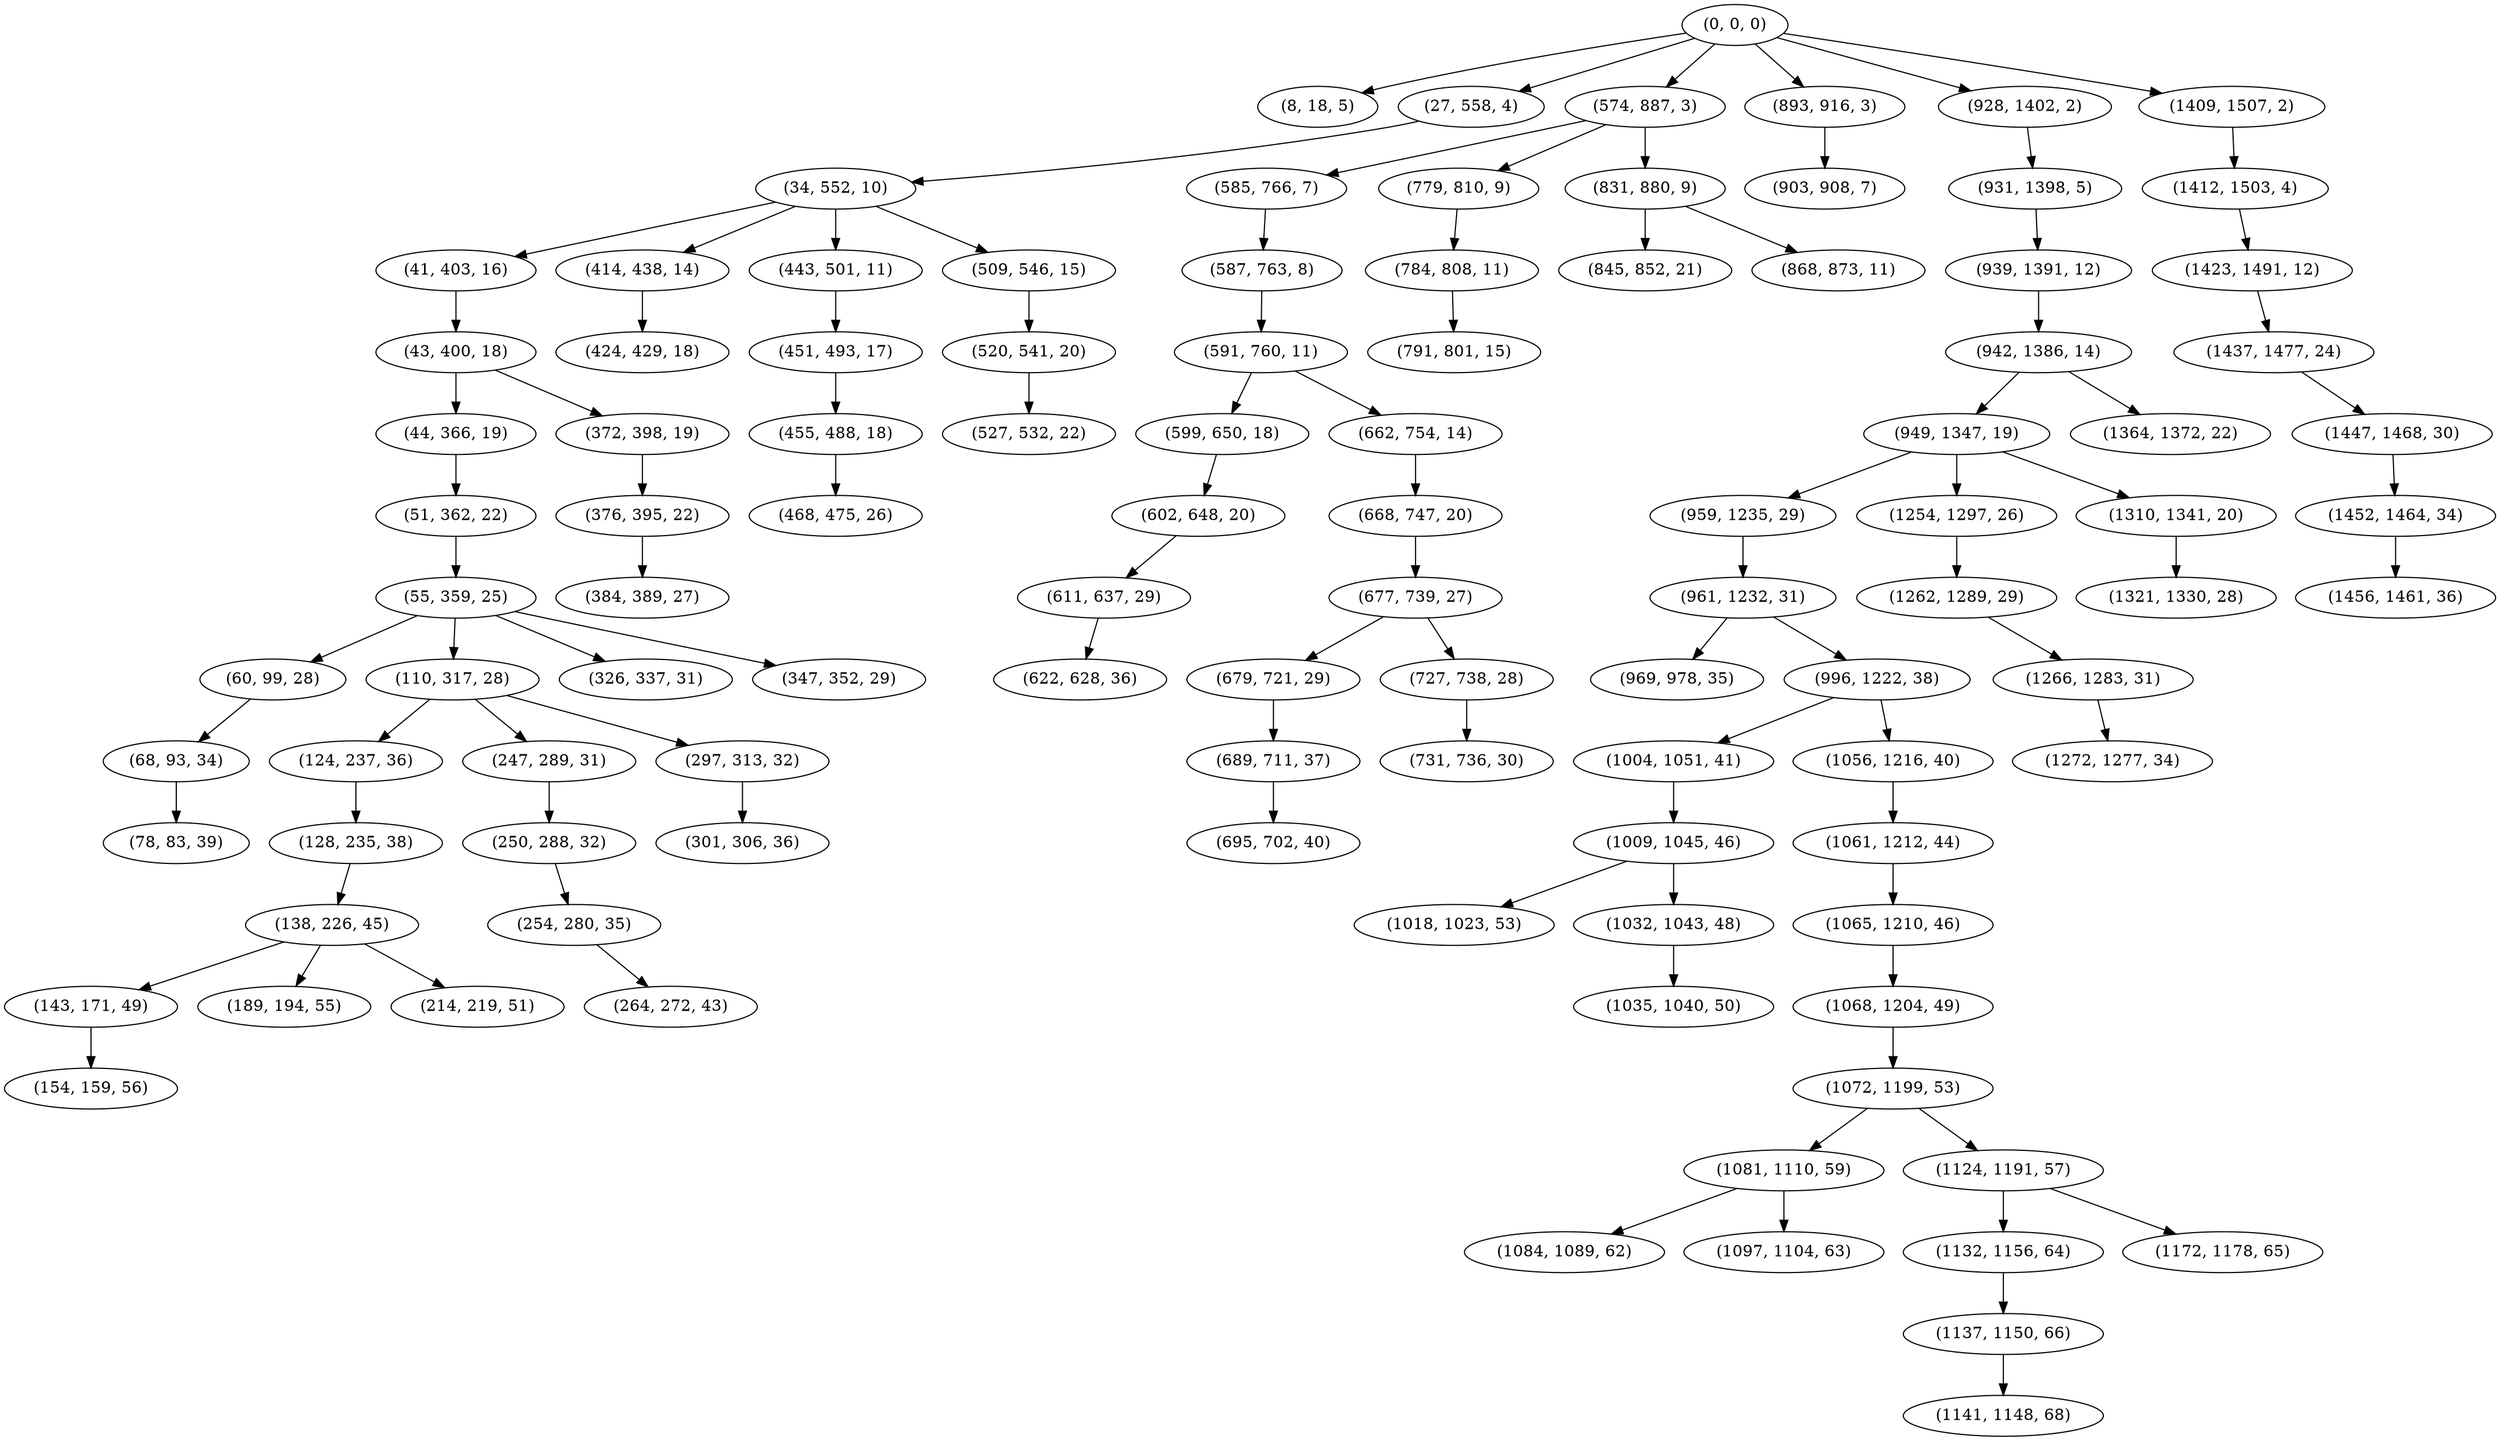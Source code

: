digraph tree {
    "(0, 0, 0)";
    "(8, 18, 5)";
    "(27, 558, 4)";
    "(34, 552, 10)";
    "(41, 403, 16)";
    "(43, 400, 18)";
    "(44, 366, 19)";
    "(51, 362, 22)";
    "(55, 359, 25)";
    "(60, 99, 28)";
    "(68, 93, 34)";
    "(78, 83, 39)";
    "(110, 317, 28)";
    "(124, 237, 36)";
    "(128, 235, 38)";
    "(138, 226, 45)";
    "(143, 171, 49)";
    "(154, 159, 56)";
    "(189, 194, 55)";
    "(214, 219, 51)";
    "(247, 289, 31)";
    "(250, 288, 32)";
    "(254, 280, 35)";
    "(264, 272, 43)";
    "(297, 313, 32)";
    "(301, 306, 36)";
    "(326, 337, 31)";
    "(347, 352, 29)";
    "(372, 398, 19)";
    "(376, 395, 22)";
    "(384, 389, 27)";
    "(414, 438, 14)";
    "(424, 429, 18)";
    "(443, 501, 11)";
    "(451, 493, 17)";
    "(455, 488, 18)";
    "(468, 475, 26)";
    "(509, 546, 15)";
    "(520, 541, 20)";
    "(527, 532, 22)";
    "(574, 887, 3)";
    "(585, 766, 7)";
    "(587, 763, 8)";
    "(591, 760, 11)";
    "(599, 650, 18)";
    "(602, 648, 20)";
    "(611, 637, 29)";
    "(622, 628, 36)";
    "(662, 754, 14)";
    "(668, 747, 20)";
    "(677, 739, 27)";
    "(679, 721, 29)";
    "(689, 711, 37)";
    "(695, 702, 40)";
    "(727, 738, 28)";
    "(731, 736, 30)";
    "(779, 810, 9)";
    "(784, 808, 11)";
    "(791, 801, 15)";
    "(831, 880, 9)";
    "(845, 852, 21)";
    "(868, 873, 11)";
    "(893, 916, 3)";
    "(903, 908, 7)";
    "(928, 1402, 2)";
    "(931, 1398, 5)";
    "(939, 1391, 12)";
    "(942, 1386, 14)";
    "(949, 1347, 19)";
    "(959, 1235, 29)";
    "(961, 1232, 31)";
    "(969, 978, 35)";
    "(996, 1222, 38)";
    "(1004, 1051, 41)";
    "(1009, 1045, 46)";
    "(1018, 1023, 53)";
    "(1032, 1043, 48)";
    "(1035, 1040, 50)";
    "(1056, 1216, 40)";
    "(1061, 1212, 44)";
    "(1065, 1210, 46)";
    "(1068, 1204, 49)";
    "(1072, 1199, 53)";
    "(1081, 1110, 59)";
    "(1084, 1089, 62)";
    "(1097, 1104, 63)";
    "(1124, 1191, 57)";
    "(1132, 1156, 64)";
    "(1137, 1150, 66)";
    "(1141, 1148, 68)";
    "(1172, 1178, 65)";
    "(1254, 1297, 26)";
    "(1262, 1289, 29)";
    "(1266, 1283, 31)";
    "(1272, 1277, 34)";
    "(1310, 1341, 20)";
    "(1321, 1330, 28)";
    "(1364, 1372, 22)";
    "(1409, 1507, 2)";
    "(1412, 1503, 4)";
    "(1423, 1491, 12)";
    "(1437, 1477, 24)";
    "(1447, 1468, 30)";
    "(1452, 1464, 34)";
    "(1456, 1461, 36)";
    "(0, 0, 0)" -> "(8, 18, 5)";
    "(0, 0, 0)" -> "(27, 558, 4)";
    "(0, 0, 0)" -> "(574, 887, 3)";
    "(0, 0, 0)" -> "(893, 916, 3)";
    "(0, 0, 0)" -> "(928, 1402, 2)";
    "(0, 0, 0)" -> "(1409, 1507, 2)";
    "(27, 558, 4)" -> "(34, 552, 10)";
    "(34, 552, 10)" -> "(41, 403, 16)";
    "(34, 552, 10)" -> "(414, 438, 14)";
    "(34, 552, 10)" -> "(443, 501, 11)";
    "(34, 552, 10)" -> "(509, 546, 15)";
    "(41, 403, 16)" -> "(43, 400, 18)";
    "(43, 400, 18)" -> "(44, 366, 19)";
    "(43, 400, 18)" -> "(372, 398, 19)";
    "(44, 366, 19)" -> "(51, 362, 22)";
    "(51, 362, 22)" -> "(55, 359, 25)";
    "(55, 359, 25)" -> "(60, 99, 28)";
    "(55, 359, 25)" -> "(110, 317, 28)";
    "(55, 359, 25)" -> "(326, 337, 31)";
    "(55, 359, 25)" -> "(347, 352, 29)";
    "(60, 99, 28)" -> "(68, 93, 34)";
    "(68, 93, 34)" -> "(78, 83, 39)";
    "(110, 317, 28)" -> "(124, 237, 36)";
    "(110, 317, 28)" -> "(247, 289, 31)";
    "(110, 317, 28)" -> "(297, 313, 32)";
    "(124, 237, 36)" -> "(128, 235, 38)";
    "(128, 235, 38)" -> "(138, 226, 45)";
    "(138, 226, 45)" -> "(143, 171, 49)";
    "(138, 226, 45)" -> "(189, 194, 55)";
    "(138, 226, 45)" -> "(214, 219, 51)";
    "(143, 171, 49)" -> "(154, 159, 56)";
    "(247, 289, 31)" -> "(250, 288, 32)";
    "(250, 288, 32)" -> "(254, 280, 35)";
    "(254, 280, 35)" -> "(264, 272, 43)";
    "(297, 313, 32)" -> "(301, 306, 36)";
    "(372, 398, 19)" -> "(376, 395, 22)";
    "(376, 395, 22)" -> "(384, 389, 27)";
    "(414, 438, 14)" -> "(424, 429, 18)";
    "(443, 501, 11)" -> "(451, 493, 17)";
    "(451, 493, 17)" -> "(455, 488, 18)";
    "(455, 488, 18)" -> "(468, 475, 26)";
    "(509, 546, 15)" -> "(520, 541, 20)";
    "(520, 541, 20)" -> "(527, 532, 22)";
    "(574, 887, 3)" -> "(585, 766, 7)";
    "(574, 887, 3)" -> "(779, 810, 9)";
    "(574, 887, 3)" -> "(831, 880, 9)";
    "(585, 766, 7)" -> "(587, 763, 8)";
    "(587, 763, 8)" -> "(591, 760, 11)";
    "(591, 760, 11)" -> "(599, 650, 18)";
    "(591, 760, 11)" -> "(662, 754, 14)";
    "(599, 650, 18)" -> "(602, 648, 20)";
    "(602, 648, 20)" -> "(611, 637, 29)";
    "(611, 637, 29)" -> "(622, 628, 36)";
    "(662, 754, 14)" -> "(668, 747, 20)";
    "(668, 747, 20)" -> "(677, 739, 27)";
    "(677, 739, 27)" -> "(679, 721, 29)";
    "(677, 739, 27)" -> "(727, 738, 28)";
    "(679, 721, 29)" -> "(689, 711, 37)";
    "(689, 711, 37)" -> "(695, 702, 40)";
    "(727, 738, 28)" -> "(731, 736, 30)";
    "(779, 810, 9)" -> "(784, 808, 11)";
    "(784, 808, 11)" -> "(791, 801, 15)";
    "(831, 880, 9)" -> "(845, 852, 21)";
    "(831, 880, 9)" -> "(868, 873, 11)";
    "(893, 916, 3)" -> "(903, 908, 7)";
    "(928, 1402, 2)" -> "(931, 1398, 5)";
    "(931, 1398, 5)" -> "(939, 1391, 12)";
    "(939, 1391, 12)" -> "(942, 1386, 14)";
    "(942, 1386, 14)" -> "(949, 1347, 19)";
    "(942, 1386, 14)" -> "(1364, 1372, 22)";
    "(949, 1347, 19)" -> "(959, 1235, 29)";
    "(949, 1347, 19)" -> "(1254, 1297, 26)";
    "(949, 1347, 19)" -> "(1310, 1341, 20)";
    "(959, 1235, 29)" -> "(961, 1232, 31)";
    "(961, 1232, 31)" -> "(969, 978, 35)";
    "(961, 1232, 31)" -> "(996, 1222, 38)";
    "(996, 1222, 38)" -> "(1004, 1051, 41)";
    "(996, 1222, 38)" -> "(1056, 1216, 40)";
    "(1004, 1051, 41)" -> "(1009, 1045, 46)";
    "(1009, 1045, 46)" -> "(1018, 1023, 53)";
    "(1009, 1045, 46)" -> "(1032, 1043, 48)";
    "(1032, 1043, 48)" -> "(1035, 1040, 50)";
    "(1056, 1216, 40)" -> "(1061, 1212, 44)";
    "(1061, 1212, 44)" -> "(1065, 1210, 46)";
    "(1065, 1210, 46)" -> "(1068, 1204, 49)";
    "(1068, 1204, 49)" -> "(1072, 1199, 53)";
    "(1072, 1199, 53)" -> "(1081, 1110, 59)";
    "(1072, 1199, 53)" -> "(1124, 1191, 57)";
    "(1081, 1110, 59)" -> "(1084, 1089, 62)";
    "(1081, 1110, 59)" -> "(1097, 1104, 63)";
    "(1124, 1191, 57)" -> "(1132, 1156, 64)";
    "(1124, 1191, 57)" -> "(1172, 1178, 65)";
    "(1132, 1156, 64)" -> "(1137, 1150, 66)";
    "(1137, 1150, 66)" -> "(1141, 1148, 68)";
    "(1254, 1297, 26)" -> "(1262, 1289, 29)";
    "(1262, 1289, 29)" -> "(1266, 1283, 31)";
    "(1266, 1283, 31)" -> "(1272, 1277, 34)";
    "(1310, 1341, 20)" -> "(1321, 1330, 28)";
    "(1409, 1507, 2)" -> "(1412, 1503, 4)";
    "(1412, 1503, 4)" -> "(1423, 1491, 12)";
    "(1423, 1491, 12)" -> "(1437, 1477, 24)";
    "(1437, 1477, 24)" -> "(1447, 1468, 30)";
    "(1447, 1468, 30)" -> "(1452, 1464, 34)";
    "(1452, 1464, 34)" -> "(1456, 1461, 36)";
}
